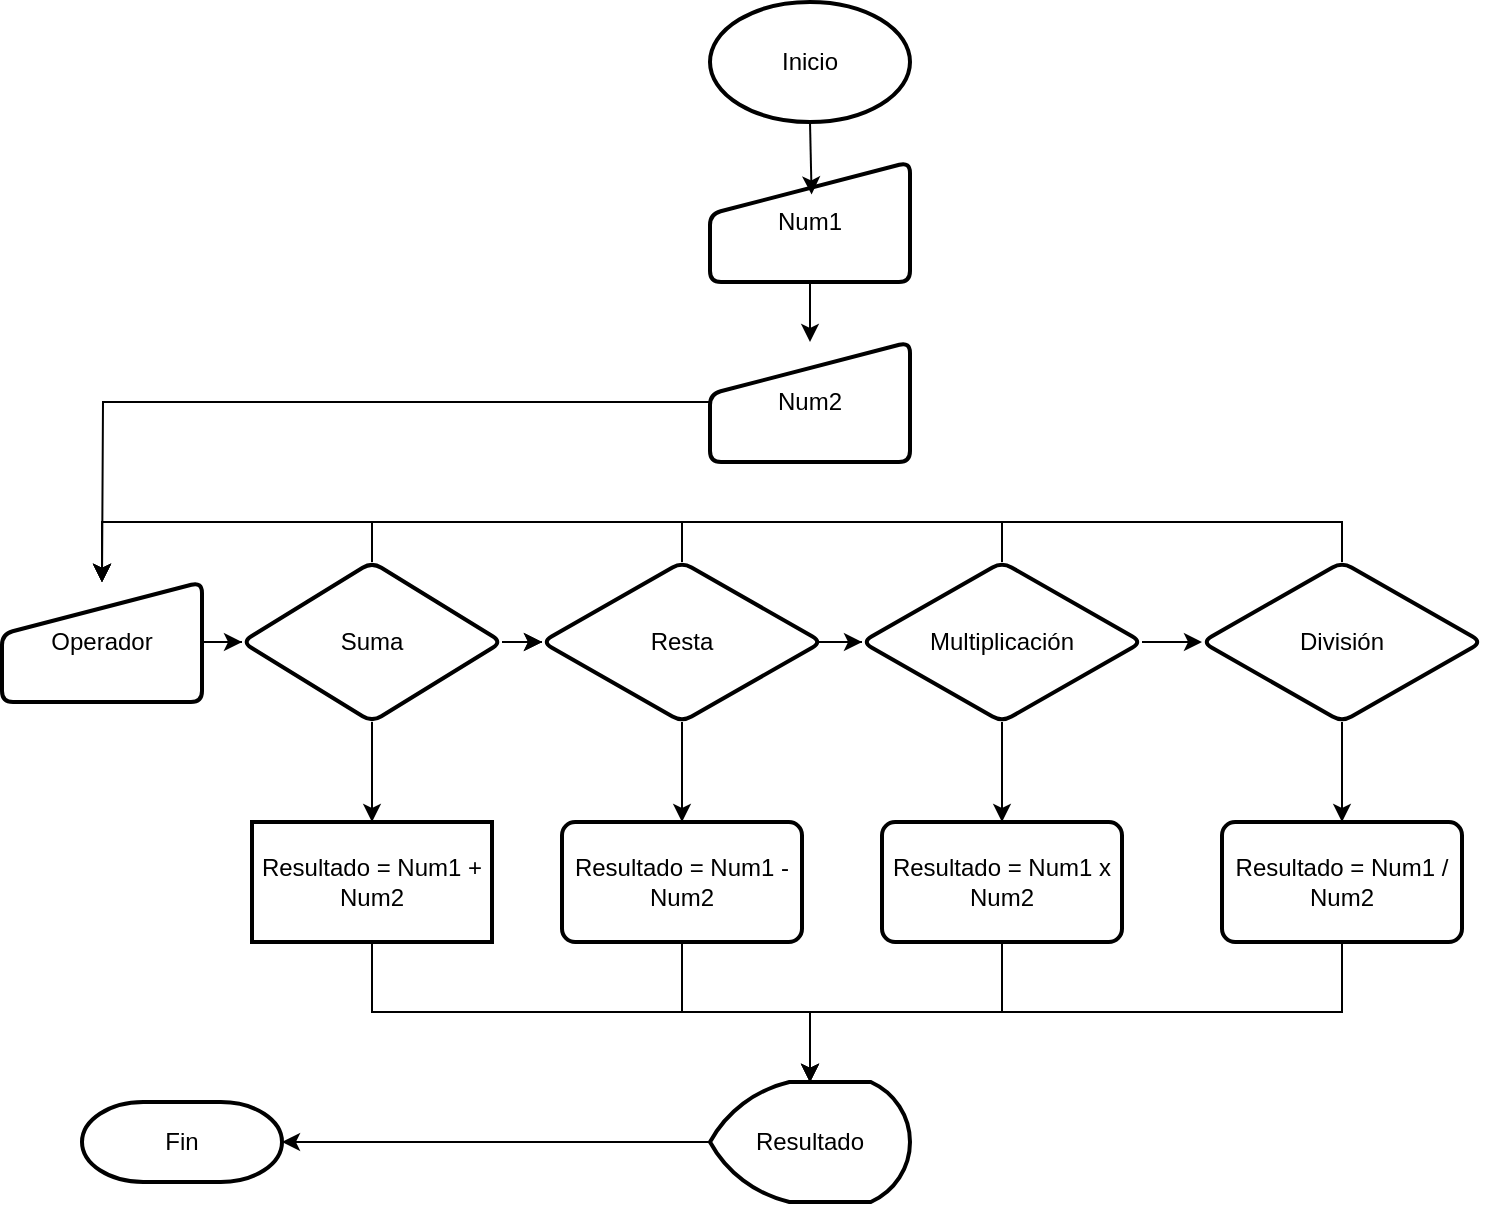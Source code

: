 <mxfile version="21.7.2" type="github">
  <diagram id="C5RBs43oDa-KdzZeNtuy" name="Page-1">
    <mxGraphModel dx="1059" dy="608" grid="1" gridSize="10" guides="1" tooltips="1" connect="1" arrows="1" fold="1" page="1" pageScale="1" pageWidth="827" pageHeight="1169" math="0" shadow="0">
      <root>
        <mxCell id="WIyWlLk6GJQsqaUBKTNV-0" />
        <mxCell id="WIyWlLk6GJQsqaUBKTNV-1" parent="WIyWlLk6GJQsqaUBKTNV-0" />
        <mxCell id="saOVTpoUDjU-9MpaFgr2-45" style="edgeStyle=orthogonalEdgeStyle;rounded=0;orthogonalLoop=1;jettySize=auto;html=1;exitX=0.5;exitY=1;exitDx=0;exitDy=0;" edge="1" parent="WIyWlLk6GJQsqaUBKTNV-1" source="saOVTpoUDjU-9MpaFgr2-2" target="saOVTpoUDjU-9MpaFgr2-4">
          <mxGeometry relative="1" as="geometry" />
        </mxCell>
        <mxCell id="saOVTpoUDjU-9MpaFgr2-2" value="Num1" style="html=1;strokeWidth=2;shape=manualInput;whiteSpace=wrap;rounded=1;size=26;arcSize=11;" vertex="1" parent="WIyWlLk6GJQsqaUBKTNV-1">
          <mxGeometry x="364" y="150" width="100" height="60" as="geometry" />
        </mxCell>
        <mxCell id="saOVTpoUDjU-9MpaFgr2-47" style="edgeStyle=orthogonalEdgeStyle;rounded=0;orthogonalLoop=1;jettySize=auto;html=1;exitX=0;exitY=0.5;exitDx=0;exitDy=0;" edge="1" parent="WIyWlLk6GJQsqaUBKTNV-1" source="saOVTpoUDjU-9MpaFgr2-4">
          <mxGeometry relative="1" as="geometry">
            <mxPoint x="60" y="360" as="targetPoint" />
          </mxGeometry>
        </mxCell>
        <mxCell id="saOVTpoUDjU-9MpaFgr2-4" value="Num2" style="html=1;strokeWidth=2;shape=manualInput;whiteSpace=wrap;rounded=1;size=26;arcSize=11;" vertex="1" parent="WIyWlLk6GJQsqaUBKTNV-1">
          <mxGeometry x="364" y="240" width="100" height="60" as="geometry" />
        </mxCell>
        <mxCell id="saOVTpoUDjU-9MpaFgr2-8" value="" style="edgeStyle=orthogonalEdgeStyle;rounded=0;orthogonalLoop=1;jettySize=auto;html=1;" edge="1" parent="WIyWlLk6GJQsqaUBKTNV-1" source="saOVTpoUDjU-9MpaFgr2-5" target="saOVTpoUDjU-9MpaFgr2-7">
          <mxGeometry relative="1" as="geometry" />
        </mxCell>
        <mxCell id="saOVTpoUDjU-9MpaFgr2-5" value="Operador" style="html=1;strokeWidth=2;shape=manualInput;whiteSpace=wrap;rounded=1;size=26;arcSize=11;" vertex="1" parent="WIyWlLk6GJQsqaUBKTNV-1">
          <mxGeometry x="10" y="360" width="100" height="60" as="geometry" />
        </mxCell>
        <mxCell id="saOVTpoUDjU-9MpaFgr2-10" value="" style="edgeStyle=orthogonalEdgeStyle;rounded=0;orthogonalLoop=1;jettySize=auto;html=1;" edge="1" parent="WIyWlLk6GJQsqaUBKTNV-1" source="saOVTpoUDjU-9MpaFgr2-7" target="saOVTpoUDjU-9MpaFgr2-9">
          <mxGeometry relative="1" as="geometry" />
        </mxCell>
        <mxCell id="saOVTpoUDjU-9MpaFgr2-15" style="edgeStyle=orthogonalEdgeStyle;rounded=0;orthogonalLoop=1;jettySize=auto;html=1;exitX=1;exitY=0.5;exitDx=0;exitDy=0;" edge="1" parent="WIyWlLk6GJQsqaUBKTNV-1" source="saOVTpoUDjU-9MpaFgr2-9">
          <mxGeometry relative="1" as="geometry">
            <mxPoint x="350.333" y="390.667" as="targetPoint" />
            <Array as="points">
              <mxPoint x="390" y="390" />
              <mxPoint x="390" y="390" />
            </Array>
          </mxGeometry>
        </mxCell>
        <mxCell id="saOVTpoUDjU-9MpaFgr2-18" value="" style="edgeStyle=orthogonalEdgeStyle;rounded=0;orthogonalLoop=1;jettySize=auto;html=1;" edge="1" parent="WIyWlLk6GJQsqaUBKTNV-1" source="saOVTpoUDjU-9MpaFgr2-7" target="saOVTpoUDjU-9MpaFgr2-17">
          <mxGeometry relative="1" as="geometry" />
        </mxCell>
        <mxCell id="saOVTpoUDjU-9MpaFgr2-28" style="edgeStyle=orthogonalEdgeStyle;rounded=0;orthogonalLoop=1;jettySize=auto;html=1;exitX=0.5;exitY=0;exitDx=0;exitDy=0;entryX=0.5;entryY=0;entryDx=0;entryDy=0;" edge="1" parent="WIyWlLk6GJQsqaUBKTNV-1" source="saOVTpoUDjU-9MpaFgr2-7" target="saOVTpoUDjU-9MpaFgr2-5">
          <mxGeometry relative="1" as="geometry" />
        </mxCell>
        <mxCell id="saOVTpoUDjU-9MpaFgr2-7" value="Suma" style="rhombus;whiteSpace=wrap;html=1;strokeWidth=2;rounded=1;arcSize=11;" vertex="1" parent="WIyWlLk6GJQsqaUBKTNV-1">
          <mxGeometry x="130" y="350" width="130" height="80" as="geometry" />
        </mxCell>
        <mxCell id="saOVTpoUDjU-9MpaFgr2-12" value="" style="edgeStyle=orthogonalEdgeStyle;rounded=0;orthogonalLoop=1;jettySize=auto;html=1;" edge="1" parent="WIyWlLk6GJQsqaUBKTNV-1" source="saOVTpoUDjU-9MpaFgr2-9" target="saOVTpoUDjU-9MpaFgr2-11">
          <mxGeometry relative="1" as="geometry" />
        </mxCell>
        <mxCell id="saOVTpoUDjU-9MpaFgr2-14" value="" style="edgeStyle=orthogonalEdgeStyle;rounded=0;orthogonalLoop=1;jettySize=auto;html=1;" edge="1" parent="WIyWlLk6GJQsqaUBKTNV-1" source="saOVTpoUDjU-9MpaFgr2-11" target="saOVTpoUDjU-9MpaFgr2-13">
          <mxGeometry relative="1" as="geometry" />
        </mxCell>
        <mxCell id="saOVTpoUDjU-9MpaFgr2-22" value="" style="edgeStyle=orthogonalEdgeStyle;rounded=0;orthogonalLoop=1;jettySize=auto;html=1;" edge="1" parent="WIyWlLk6GJQsqaUBKTNV-1" source="saOVTpoUDjU-9MpaFgr2-11" target="saOVTpoUDjU-9MpaFgr2-21">
          <mxGeometry relative="1" as="geometry" />
        </mxCell>
        <mxCell id="saOVTpoUDjU-9MpaFgr2-30" style="edgeStyle=orthogonalEdgeStyle;rounded=0;orthogonalLoop=1;jettySize=auto;html=1;exitX=0.5;exitY=0;exitDx=0;exitDy=0;entryX=0.5;entryY=0;entryDx=0;entryDy=0;" edge="1" parent="WIyWlLk6GJQsqaUBKTNV-1" source="saOVTpoUDjU-9MpaFgr2-11" target="saOVTpoUDjU-9MpaFgr2-5">
          <mxGeometry relative="1" as="geometry" />
        </mxCell>
        <mxCell id="saOVTpoUDjU-9MpaFgr2-11" value="Multiplicación" style="rhombus;whiteSpace=wrap;html=1;strokeWidth=2;rounded=1;arcSize=11;" vertex="1" parent="WIyWlLk6GJQsqaUBKTNV-1">
          <mxGeometry x="440" y="350" width="140" height="80" as="geometry" />
        </mxCell>
        <mxCell id="saOVTpoUDjU-9MpaFgr2-24" value="" style="edgeStyle=orthogonalEdgeStyle;rounded=0;orthogonalLoop=1;jettySize=auto;html=1;" edge="1" parent="WIyWlLk6GJQsqaUBKTNV-1" source="saOVTpoUDjU-9MpaFgr2-13" target="saOVTpoUDjU-9MpaFgr2-23">
          <mxGeometry relative="1" as="geometry" />
        </mxCell>
        <mxCell id="saOVTpoUDjU-9MpaFgr2-31" style="edgeStyle=orthogonalEdgeStyle;rounded=0;orthogonalLoop=1;jettySize=auto;html=1;exitX=0.5;exitY=0;exitDx=0;exitDy=0;entryX=0.5;entryY=0;entryDx=0;entryDy=0;" edge="1" parent="WIyWlLk6GJQsqaUBKTNV-1" source="saOVTpoUDjU-9MpaFgr2-13" target="saOVTpoUDjU-9MpaFgr2-5">
          <mxGeometry relative="1" as="geometry" />
        </mxCell>
        <mxCell id="saOVTpoUDjU-9MpaFgr2-13" value="División" style="rhombus;whiteSpace=wrap;html=1;strokeWidth=2;rounded=1;arcSize=11;" vertex="1" parent="WIyWlLk6GJQsqaUBKTNV-1">
          <mxGeometry x="610" y="350" width="140" height="80" as="geometry" />
        </mxCell>
        <mxCell id="saOVTpoUDjU-9MpaFgr2-16" value="" style="edgeStyle=orthogonalEdgeStyle;rounded=0;orthogonalLoop=1;jettySize=auto;html=1;exitX=1;exitY=0.5;exitDx=0;exitDy=0;" edge="1" parent="WIyWlLk6GJQsqaUBKTNV-1" source="saOVTpoUDjU-9MpaFgr2-7" target="saOVTpoUDjU-9MpaFgr2-9">
          <mxGeometry relative="1" as="geometry">
            <mxPoint x="350.333" y="390.667" as="targetPoint" />
            <mxPoint x="260" y="390" as="sourcePoint" />
            <Array as="points" />
          </mxGeometry>
        </mxCell>
        <mxCell id="saOVTpoUDjU-9MpaFgr2-20" value="" style="edgeStyle=orthogonalEdgeStyle;rounded=0;orthogonalLoop=1;jettySize=auto;html=1;" edge="1" parent="WIyWlLk6GJQsqaUBKTNV-1" source="saOVTpoUDjU-9MpaFgr2-9" target="saOVTpoUDjU-9MpaFgr2-19">
          <mxGeometry relative="1" as="geometry" />
        </mxCell>
        <mxCell id="saOVTpoUDjU-9MpaFgr2-29" style="edgeStyle=orthogonalEdgeStyle;rounded=0;orthogonalLoop=1;jettySize=auto;html=1;exitX=0.5;exitY=0;exitDx=0;exitDy=0;entryX=0.5;entryY=0;entryDx=0;entryDy=0;" edge="1" parent="WIyWlLk6GJQsqaUBKTNV-1" source="saOVTpoUDjU-9MpaFgr2-9" target="saOVTpoUDjU-9MpaFgr2-5">
          <mxGeometry relative="1" as="geometry" />
        </mxCell>
        <mxCell id="saOVTpoUDjU-9MpaFgr2-9" value="Resta" style="rhombus;whiteSpace=wrap;html=1;strokeWidth=2;rounded=1;arcSize=11;" vertex="1" parent="WIyWlLk6GJQsqaUBKTNV-1">
          <mxGeometry x="280" y="350" width="140" height="80" as="geometry" />
        </mxCell>
        <mxCell id="saOVTpoUDjU-9MpaFgr2-39" style="edgeStyle=orthogonalEdgeStyle;rounded=0;orthogonalLoop=1;jettySize=auto;html=1;exitX=0.5;exitY=1;exitDx=0;exitDy=0;entryX=0.5;entryY=0;entryDx=0;entryDy=0;entryPerimeter=0;" edge="1" parent="WIyWlLk6GJQsqaUBKTNV-1" source="saOVTpoUDjU-9MpaFgr2-17" target="saOVTpoUDjU-9MpaFgr2-34">
          <mxGeometry relative="1" as="geometry" />
        </mxCell>
        <mxCell id="saOVTpoUDjU-9MpaFgr2-17" value="Resultado = Num1 + Num2" style="whiteSpace=wrap;html=1;strokeWidth=2;rounded=1;arcSize=0;" vertex="1" parent="WIyWlLk6GJQsqaUBKTNV-1">
          <mxGeometry x="135" y="480" width="120" height="60" as="geometry" />
        </mxCell>
        <mxCell id="saOVTpoUDjU-9MpaFgr2-36" style="edgeStyle=orthogonalEdgeStyle;rounded=0;orthogonalLoop=1;jettySize=auto;html=1;exitX=0.5;exitY=1;exitDx=0;exitDy=0;entryX=0.5;entryY=0;entryDx=0;entryDy=0;entryPerimeter=0;" edge="1" parent="WIyWlLk6GJQsqaUBKTNV-1" source="saOVTpoUDjU-9MpaFgr2-19" target="saOVTpoUDjU-9MpaFgr2-34">
          <mxGeometry relative="1" as="geometry" />
        </mxCell>
        <mxCell id="saOVTpoUDjU-9MpaFgr2-19" value="Resultado = Num1 - Num2" style="whiteSpace=wrap;html=1;strokeWidth=2;rounded=1;arcSize=11;" vertex="1" parent="WIyWlLk6GJQsqaUBKTNV-1">
          <mxGeometry x="290" y="480" width="120" height="60" as="geometry" />
        </mxCell>
        <mxCell id="saOVTpoUDjU-9MpaFgr2-37" style="edgeStyle=orthogonalEdgeStyle;rounded=0;orthogonalLoop=1;jettySize=auto;html=1;exitX=0.5;exitY=1;exitDx=0;exitDy=0;" edge="1" parent="WIyWlLk6GJQsqaUBKTNV-1" source="saOVTpoUDjU-9MpaFgr2-21" target="saOVTpoUDjU-9MpaFgr2-34">
          <mxGeometry relative="1" as="geometry" />
        </mxCell>
        <mxCell id="saOVTpoUDjU-9MpaFgr2-21" value="Resultado = Num1 x Num2" style="whiteSpace=wrap;html=1;strokeWidth=2;rounded=1;arcSize=11;" vertex="1" parent="WIyWlLk6GJQsqaUBKTNV-1">
          <mxGeometry x="450" y="480" width="120" height="60" as="geometry" />
        </mxCell>
        <mxCell id="saOVTpoUDjU-9MpaFgr2-40" style="edgeStyle=orthogonalEdgeStyle;rounded=0;orthogonalLoop=1;jettySize=auto;html=1;exitX=0.5;exitY=1;exitDx=0;exitDy=0;entryX=0.5;entryY=0;entryDx=0;entryDy=0;entryPerimeter=0;" edge="1" parent="WIyWlLk6GJQsqaUBKTNV-1" source="saOVTpoUDjU-9MpaFgr2-23" target="saOVTpoUDjU-9MpaFgr2-34">
          <mxGeometry relative="1" as="geometry" />
        </mxCell>
        <mxCell id="saOVTpoUDjU-9MpaFgr2-23" value="Resultado = Num1 / Num2" style="whiteSpace=wrap;html=1;strokeWidth=2;rounded=1;arcSize=11;" vertex="1" parent="WIyWlLk6GJQsqaUBKTNV-1">
          <mxGeometry x="620" y="480" width="120" height="60" as="geometry" />
        </mxCell>
        <mxCell id="saOVTpoUDjU-9MpaFgr2-32" value="Fin" style="strokeWidth=2;html=1;shape=mxgraph.flowchart.terminator;whiteSpace=wrap;" vertex="1" parent="WIyWlLk6GJQsqaUBKTNV-1">
          <mxGeometry x="50" y="620" width="100" height="40" as="geometry" />
        </mxCell>
        <mxCell id="saOVTpoUDjU-9MpaFgr2-42" style="edgeStyle=orthogonalEdgeStyle;rounded=0;orthogonalLoop=1;jettySize=auto;html=1;exitX=0.5;exitY=1;exitDx=0;exitDy=0;exitPerimeter=0;entryX=0.508;entryY=0.27;entryDx=0;entryDy=0;entryPerimeter=0;" edge="1" parent="WIyWlLk6GJQsqaUBKTNV-1" source="saOVTpoUDjU-9MpaFgr2-33" target="saOVTpoUDjU-9MpaFgr2-2">
          <mxGeometry relative="1" as="geometry" />
        </mxCell>
        <mxCell id="saOVTpoUDjU-9MpaFgr2-33" value="Inicio" style="strokeWidth=2;html=1;shape=mxgraph.flowchart.start_1;whiteSpace=wrap;" vertex="1" parent="WIyWlLk6GJQsqaUBKTNV-1">
          <mxGeometry x="364" y="70" width="100" height="60" as="geometry" />
        </mxCell>
        <mxCell id="saOVTpoUDjU-9MpaFgr2-41" style="edgeStyle=orthogonalEdgeStyle;rounded=0;orthogonalLoop=1;jettySize=auto;html=1;exitX=0;exitY=0.5;exitDx=0;exitDy=0;exitPerimeter=0;entryX=1;entryY=0.5;entryDx=0;entryDy=0;entryPerimeter=0;" edge="1" parent="WIyWlLk6GJQsqaUBKTNV-1" source="saOVTpoUDjU-9MpaFgr2-34" target="saOVTpoUDjU-9MpaFgr2-32">
          <mxGeometry relative="1" as="geometry" />
        </mxCell>
        <mxCell id="saOVTpoUDjU-9MpaFgr2-34" value="Resultado" style="strokeWidth=2;html=1;shape=mxgraph.flowchart.display;whiteSpace=wrap;" vertex="1" parent="WIyWlLk6GJQsqaUBKTNV-1">
          <mxGeometry x="364" y="610" width="100" height="60" as="geometry" />
        </mxCell>
      </root>
    </mxGraphModel>
  </diagram>
</mxfile>
